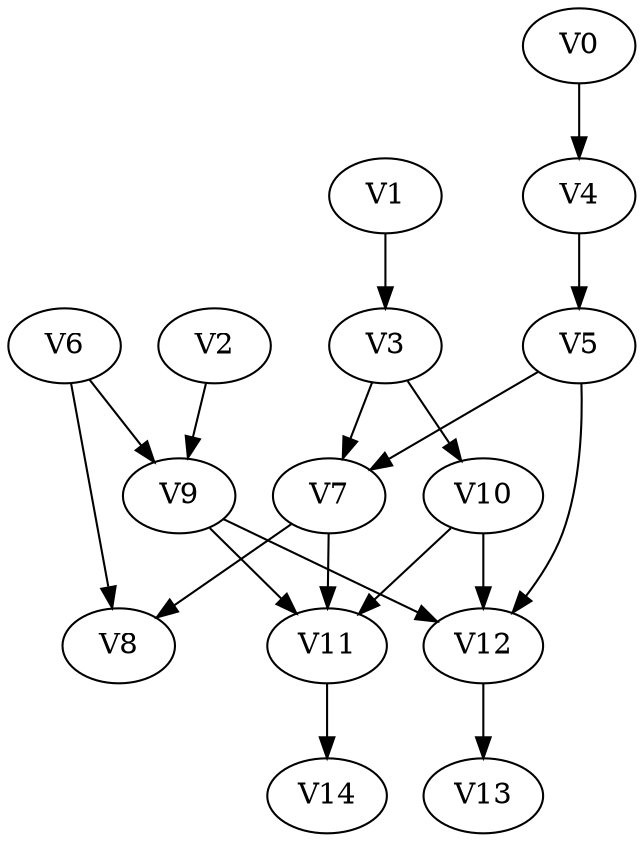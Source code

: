 strict digraph my_dotgraph {
concentrate=True;
V0;
V1;
V2;
V3;
V4;
V5;
V6;
V7;
V8;
V9;
V10;
V11;
V12;
V13;
V14;
V0 -> V4;
V1 -> V3;
V2 -> V9;
V3 -> V7;
V3 -> V10;
V4 -> V5;
V5 -> V7;
V5 -> V12;
V6 -> V8;
V6 -> V9;
V7 -> V8;
V7 -> V11;
V9 -> V11;
V9 -> V12;
V10 -> V11;
V10 -> V12;
V11 -> V14;
V12 -> V13;
}
